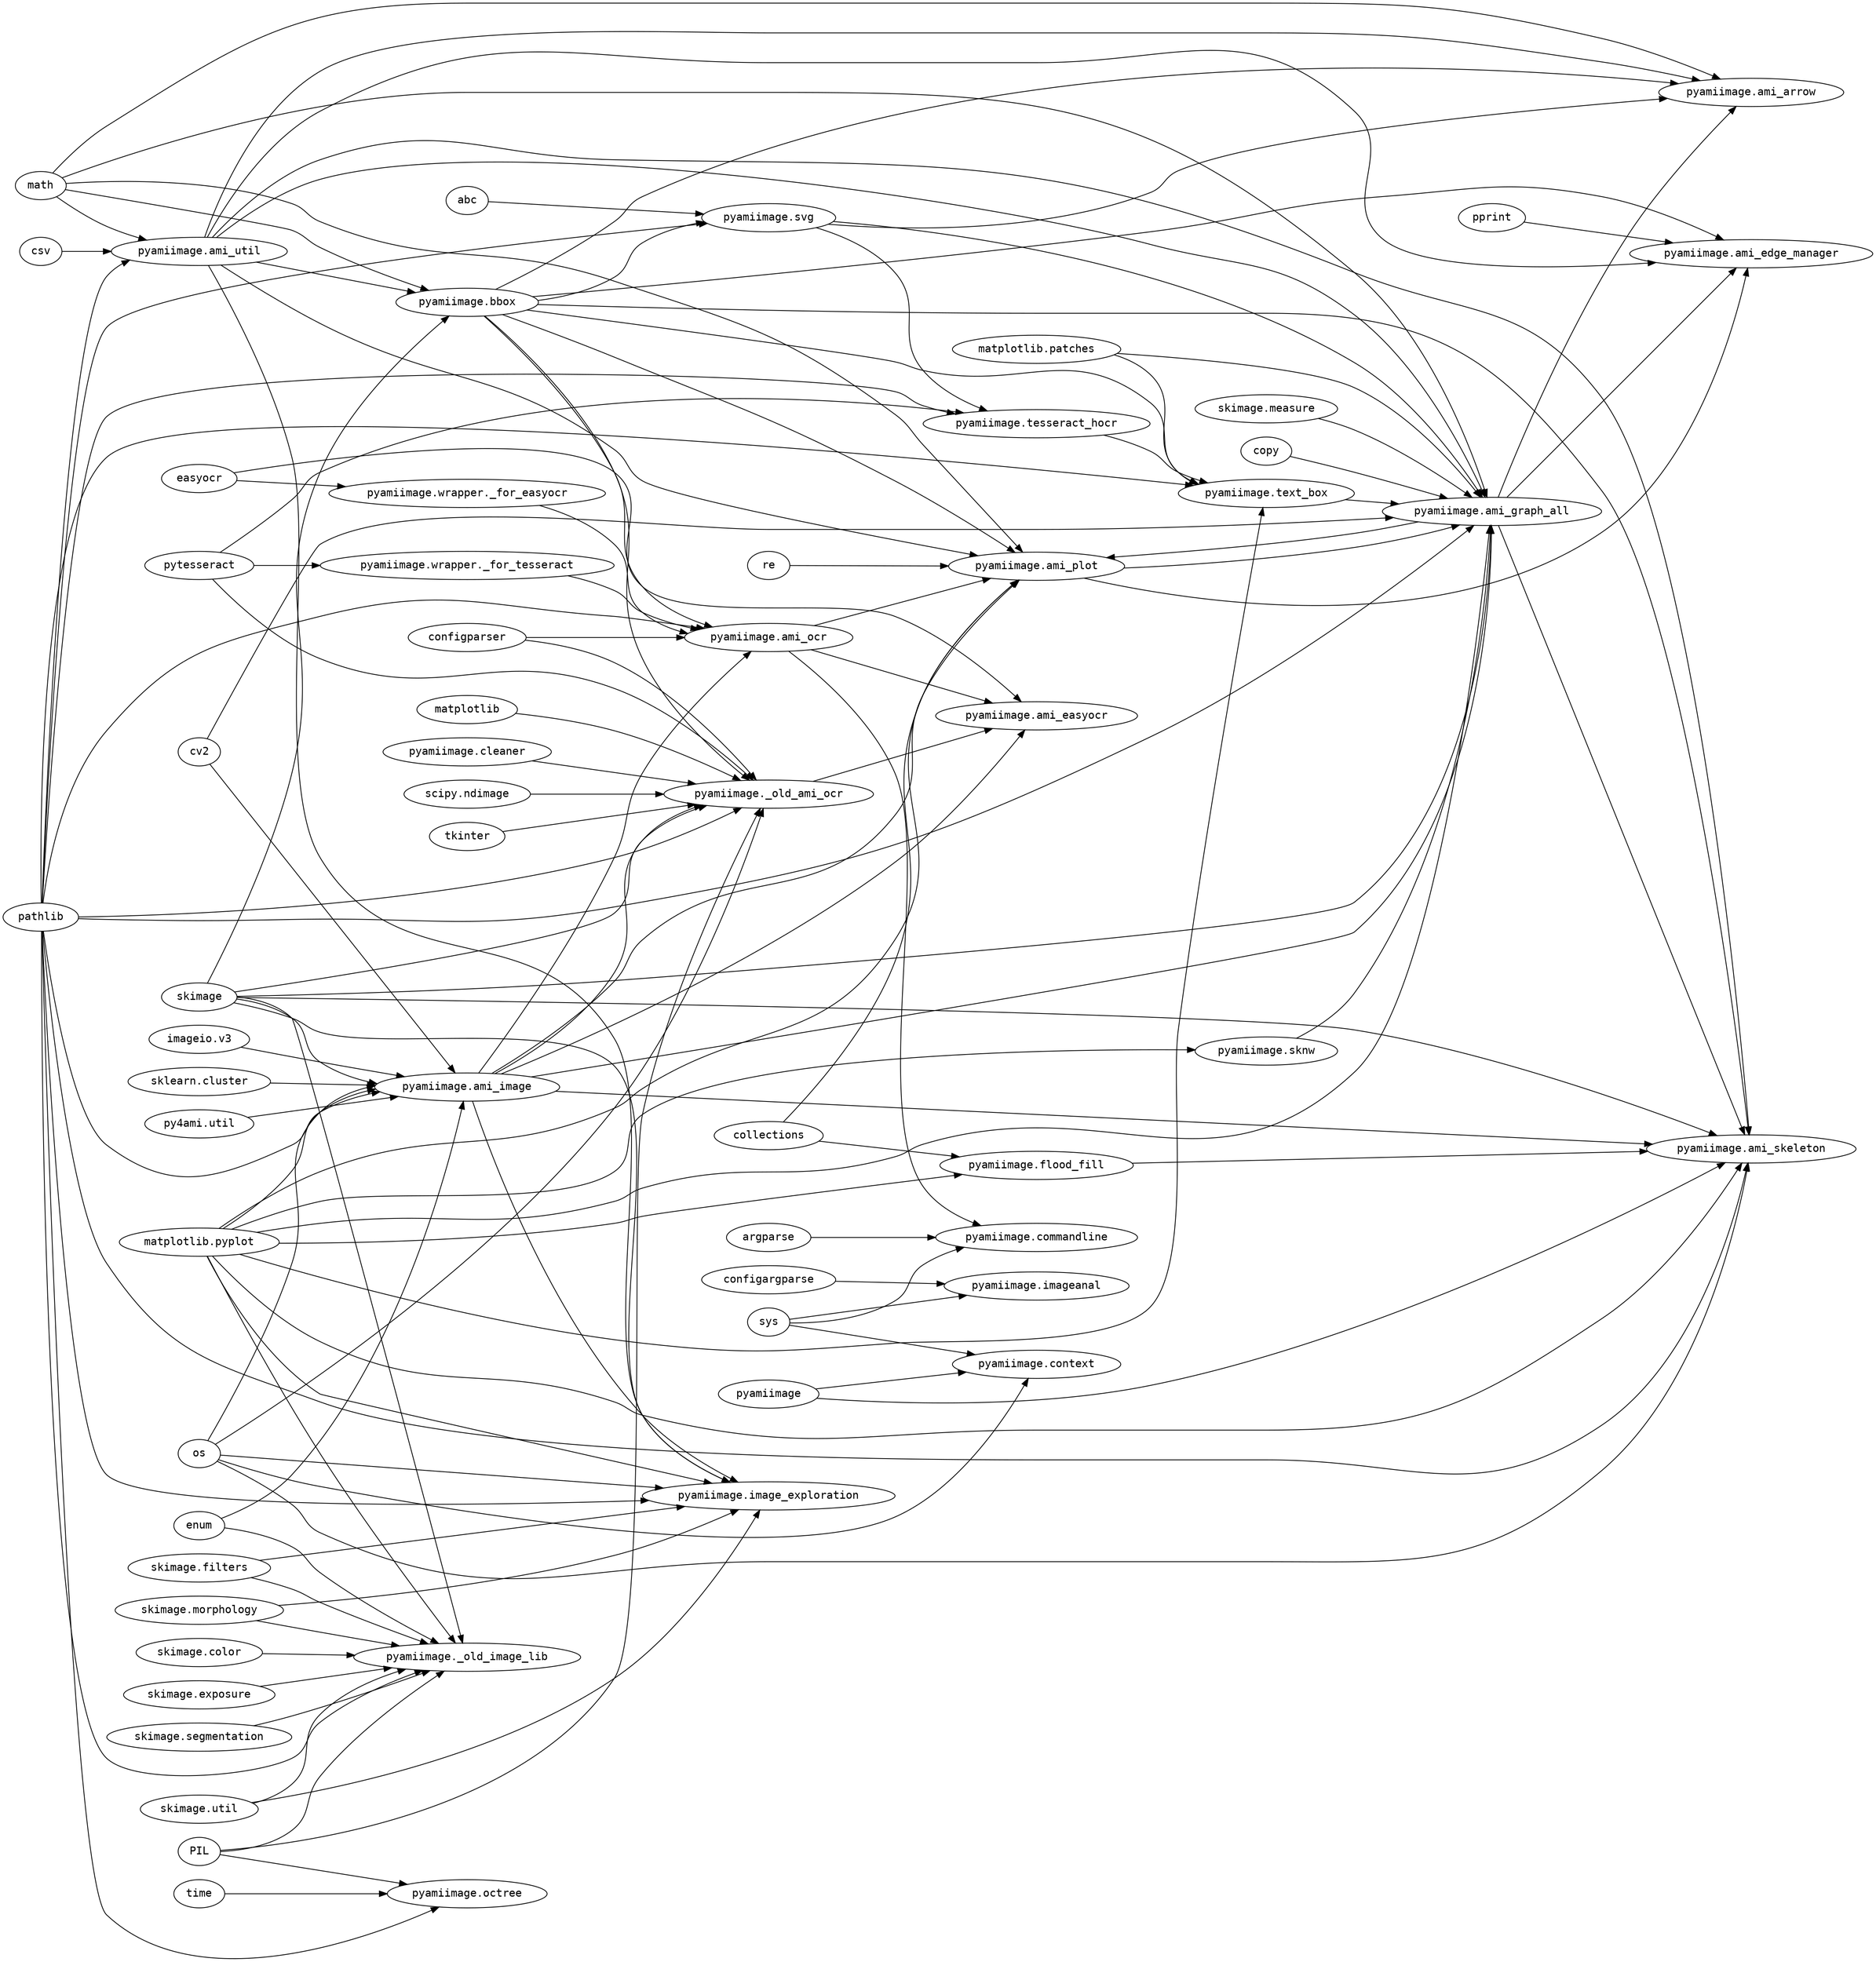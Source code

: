 
# This file was generated by snakefood3.

strict digraph "dependencies" {
    graph [
            rankdir="LR",
            overlap="scale",
            ratio="fill",
            fontsize="16",
            dpi="150",
            clusterrank="local"
        ]
    
       node [
            fontsize=14
            shape=ellipse
            fontname=Consolas
       ];
    "collections" -> "pyamiimage.ami_plot"
    "pyamiimage.ami_graph_all" -> "pyamiimage.ami_plot"
    "pyamiimage.ami_ocr" -> "pyamiimage.ami_plot"
    "pyamiimage.bbox" -> "pyamiimage.ami_plot"
    "pyamiimage.ami_image" -> "pyamiimage.ami_plot"
    "math" -> "pyamiimage.ami_plot"
    "matplotlib.pyplot" -> "pyamiimage.ami_plot"
    "pyamiimage.ami_util" -> "pyamiimage.ami_plot"
    "re" -> "pyamiimage.ami_plot"
    "pathlib" -> "pyamiimage.text_box"
    "pyamiimage.bbox" -> "pyamiimage.text_box"
    "matplotlib.pyplot" -> "pyamiimage.text_box"
    "pyamiimage.tesseract_hocr" -> "pyamiimage.text_box"
    "matplotlib.patches" -> "pyamiimage.text_box"
    "pytesseract" -> "pyamiimage.tesseract_hocr"
    "pyamiimage.svg" -> "pyamiimage.tesseract_hocr"
    "pathlib" -> "pyamiimage.tesseract_hocr"
    "configargparse" -> "pyamiimage.imageanal"
    "sys" -> "pyamiimage.imageanal"
    "pyamiimage.ami_graph_all" -> "pyamiimage.ami_edge_manager"
    "pyamiimage.bbox" -> "pyamiimage.ami_edge_manager"
    "pyamiimage.ami_plot" -> "pyamiimage.ami_edge_manager"
    "pprint" -> "pyamiimage.ami_edge_manager"
    "pyamiimage.ami_util" -> "pyamiimage.ami_edge_manager"
    "pyamiimage.flood_fill" -> "pyamiimage.ami_skeleton"
    "pyamiimage.ami_graph_all" -> "pyamiimage.ami_skeleton"
    "skimage" -> "pyamiimage.ami_skeleton"
    "pyamiimage" -> "pyamiimage.ami_skeleton"
    "pathlib" -> "pyamiimage.ami_skeleton"
    "os" -> "pyamiimage.ami_skeleton"
    "pyamiimage.bbox" -> "pyamiimage.ami_skeleton"
    "pyamiimage.ami_image" -> "pyamiimage.ami_skeleton"
    "matplotlib.pyplot" -> "pyamiimage.ami_skeleton"
    "pyamiimage.ami_util" -> "pyamiimage.ami_skeleton"
    "pathlib" -> "pyamiimage.ami_util"
    "math" -> "pyamiimage.ami_util"
    "csv" -> "pyamiimage.ami_util"
    "pathlib" -> "pyamiimage.ami_ocr"
    "pyamiimage.bbox" -> "pyamiimage.ami_ocr"
    "pyamiimage.wrapper._for_tesseract" -> "pyamiimage.ami_ocr"
    "pyamiimage.ami_image" -> "pyamiimage.ami_ocr"
    "configparser" -> "pyamiimage.ami_ocr"
    "pyamiimage.wrapper._for_easyocr" -> "pyamiimage.ami_ocr"
    "py4ami.util" -> "pyamiimage.ami_image"
    "skimage" -> "pyamiimage.ami_image"
    "imageio.v3" -> "pyamiimage.ami_image"
    "sklearn.cluster" -> "pyamiimage.ami_image"
    "pathlib" -> "pyamiimage.ami_image"
    "os" -> "pyamiimage.ami_image"
    "cv2" -> "pyamiimage.ami_image"
    "matplotlib.pyplot" -> "pyamiimage.ami_image"
    "enum" -> "pyamiimage.ami_image"
    "collections" -> "pyamiimage.flood_fill"
    "matplotlib.pyplot" -> "pyamiimage.flood_fill"
    "argparse" -> "pyamiimage.commandline"
    "sys" -> "pyamiimage.commandline"
    "pyamiimage.ami_ocr" -> "pyamiimage.commandline"
    "pathlib" -> "pyamiimage.octree"
    "PIL" -> "pyamiimage.octree"
    "time" -> "pyamiimage.octree"
    "pyamiimage.ami_image" -> "pyamiimage.ami_easyocr"
    "pyamiimage._old_ami_ocr" -> "pyamiimage.ami_easyocr"
    "pyamiimage.ami_ocr" -> "pyamiimage.ami_easyocr"
    "easyocr" -> "pyamiimage.ami_easyocr"
    "os" -> "pyamiimage.context"
    "pyamiimage" -> "pyamiimage.context"
    "sys" -> "pyamiimage.context"
    "skimage.color" -> "pyamiimage._old_image_lib"
    "skimage.exposure" -> "pyamiimage._old_image_lib"
    "skimage.segmentation" -> "pyamiimage._old_image_lib"
    "PIL" -> "pyamiimage._old_image_lib"
    "skimage" -> "pyamiimage._old_image_lib"
    "skimage.morphology" -> "pyamiimage._old_image_lib"
    "skimage.util" -> "pyamiimage._old_image_lib"
    "pathlib" -> "pyamiimage._old_image_lib"
    "matplotlib.pyplot" -> "pyamiimage._old_image_lib"
    "skimage.filters" -> "pyamiimage._old_image_lib"
    "enum" -> "pyamiimage._old_image_lib"
    "pathlib" -> "pyamiimage.svg"
    "abc" -> "pyamiimage.svg"
    "pyamiimage.bbox" -> "pyamiimage.svg"
    "scipy.ndimage" -> "pyamiimage._old_ami_ocr"
    "PIL" -> "pyamiimage._old_ami_ocr"
    "skimage" -> "pyamiimage._old_ami_ocr"
    "pathlib" -> "pyamiimage._old_ami_ocr"
    "os" -> "pyamiimage._old_ami_ocr"
    "pyamiimage.bbox" -> "pyamiimage._old_ami_ocr"
    "tkinter" -> "pyamiimage._old_ami_ocr"
    "pyamiimage.ami_image" -> "pyamiimage._old_ami_ocr"
    "matplotlib" -> "pyamiimage._old_ami_ocr"
    "configparser" -> "pyamiimage._old_ami_ocr"
    "pytesseract" -> "pyamiimage._old_ami_ocr"
    "pyamiimage.cleaner" -> "pyamiimage._old_ami_ocr"
    "skimage.util" -> "pyamiimage.image_exploration"
    "skimage" -> "pyamiimage.image_exploration"
    "skimage.morphology" -> "pyamiimage.image_exploration"
    "pathlib" -> "pyamiimage.image_exploration"
    "os" -> "pyamiimage.image_exploration"
    "pyamiimage.ami_image" -> "pyamiimage.image_exploration"
    "matplotlib.pyplot" -> "pyamiimage.image_exploration"
    "skimage.filters" -> "pyamiimage.image_exploration"
    "pyamiimage.ami_util" -> "pyamiimage.image_exploration"
    "skimage" -> "pyamiimage.ami_graph_all"
    "pathlib" -> "pyamiimage.ami_graph_all"
    "skimage.measure" -> "pyamiimage.ami_graph_all"
    "pyamiimage.ami_plot" -> "pyamiimage.ami_graph_all"
    "cv2" -> "pyamiimage.ami_graph_all"
    "pyamiimage.ami_image" -> "pyamiimage.ami_graph_all"
    "math" -> "pyamiimage.ami_graph_all"
    "matplotlib.pyplot" -> "pyamiimage.ami_graph_all"
    "pyamiimage.ami_util" -> "pyamiimage.ami_graph_all"
    "pyamiimage.svg" -> "pyamiimage.ami_graph_all"
    "copy" -> "pyamiimage.ami_graph_all"
    "pyamiimage.sknw" -> "pyamiimage.ami_graph_all"
    "pyamiimage.text_box" -> "pyamiimage.ami_graph_all"
    "matplotlib.patches" -> "pyamiimage.ami_graph_all"
    "pyamiimage.ami_graph_all" -> "pyamiimage.ami_arrow"
    "pyamiimage.bbox" -> "pyamiimage.ami_arrow"
    "pyamiimage.svg" -> "pyamiimage.ami_arrow"
    "math" -> "pyamiimage.ami_arrow"
    "pyamiimage.ami_util" -> "pyamiimage.ami_arrow"
    "matplotlib.pyplot" -> "pyamiimage.sknw"
    "math" -> "pyamiimage.bbox"
    "pyamiimage.ami_util" -> "pyamiimage.bbox"
    "skimage" -> "pyamiimage.bbox"
    "pytesseract" -> "pyamiimage.wrapper._for_tesseract"
    "easyocr" -> "pyamiimage.wrapper._for_easyocr"
}

